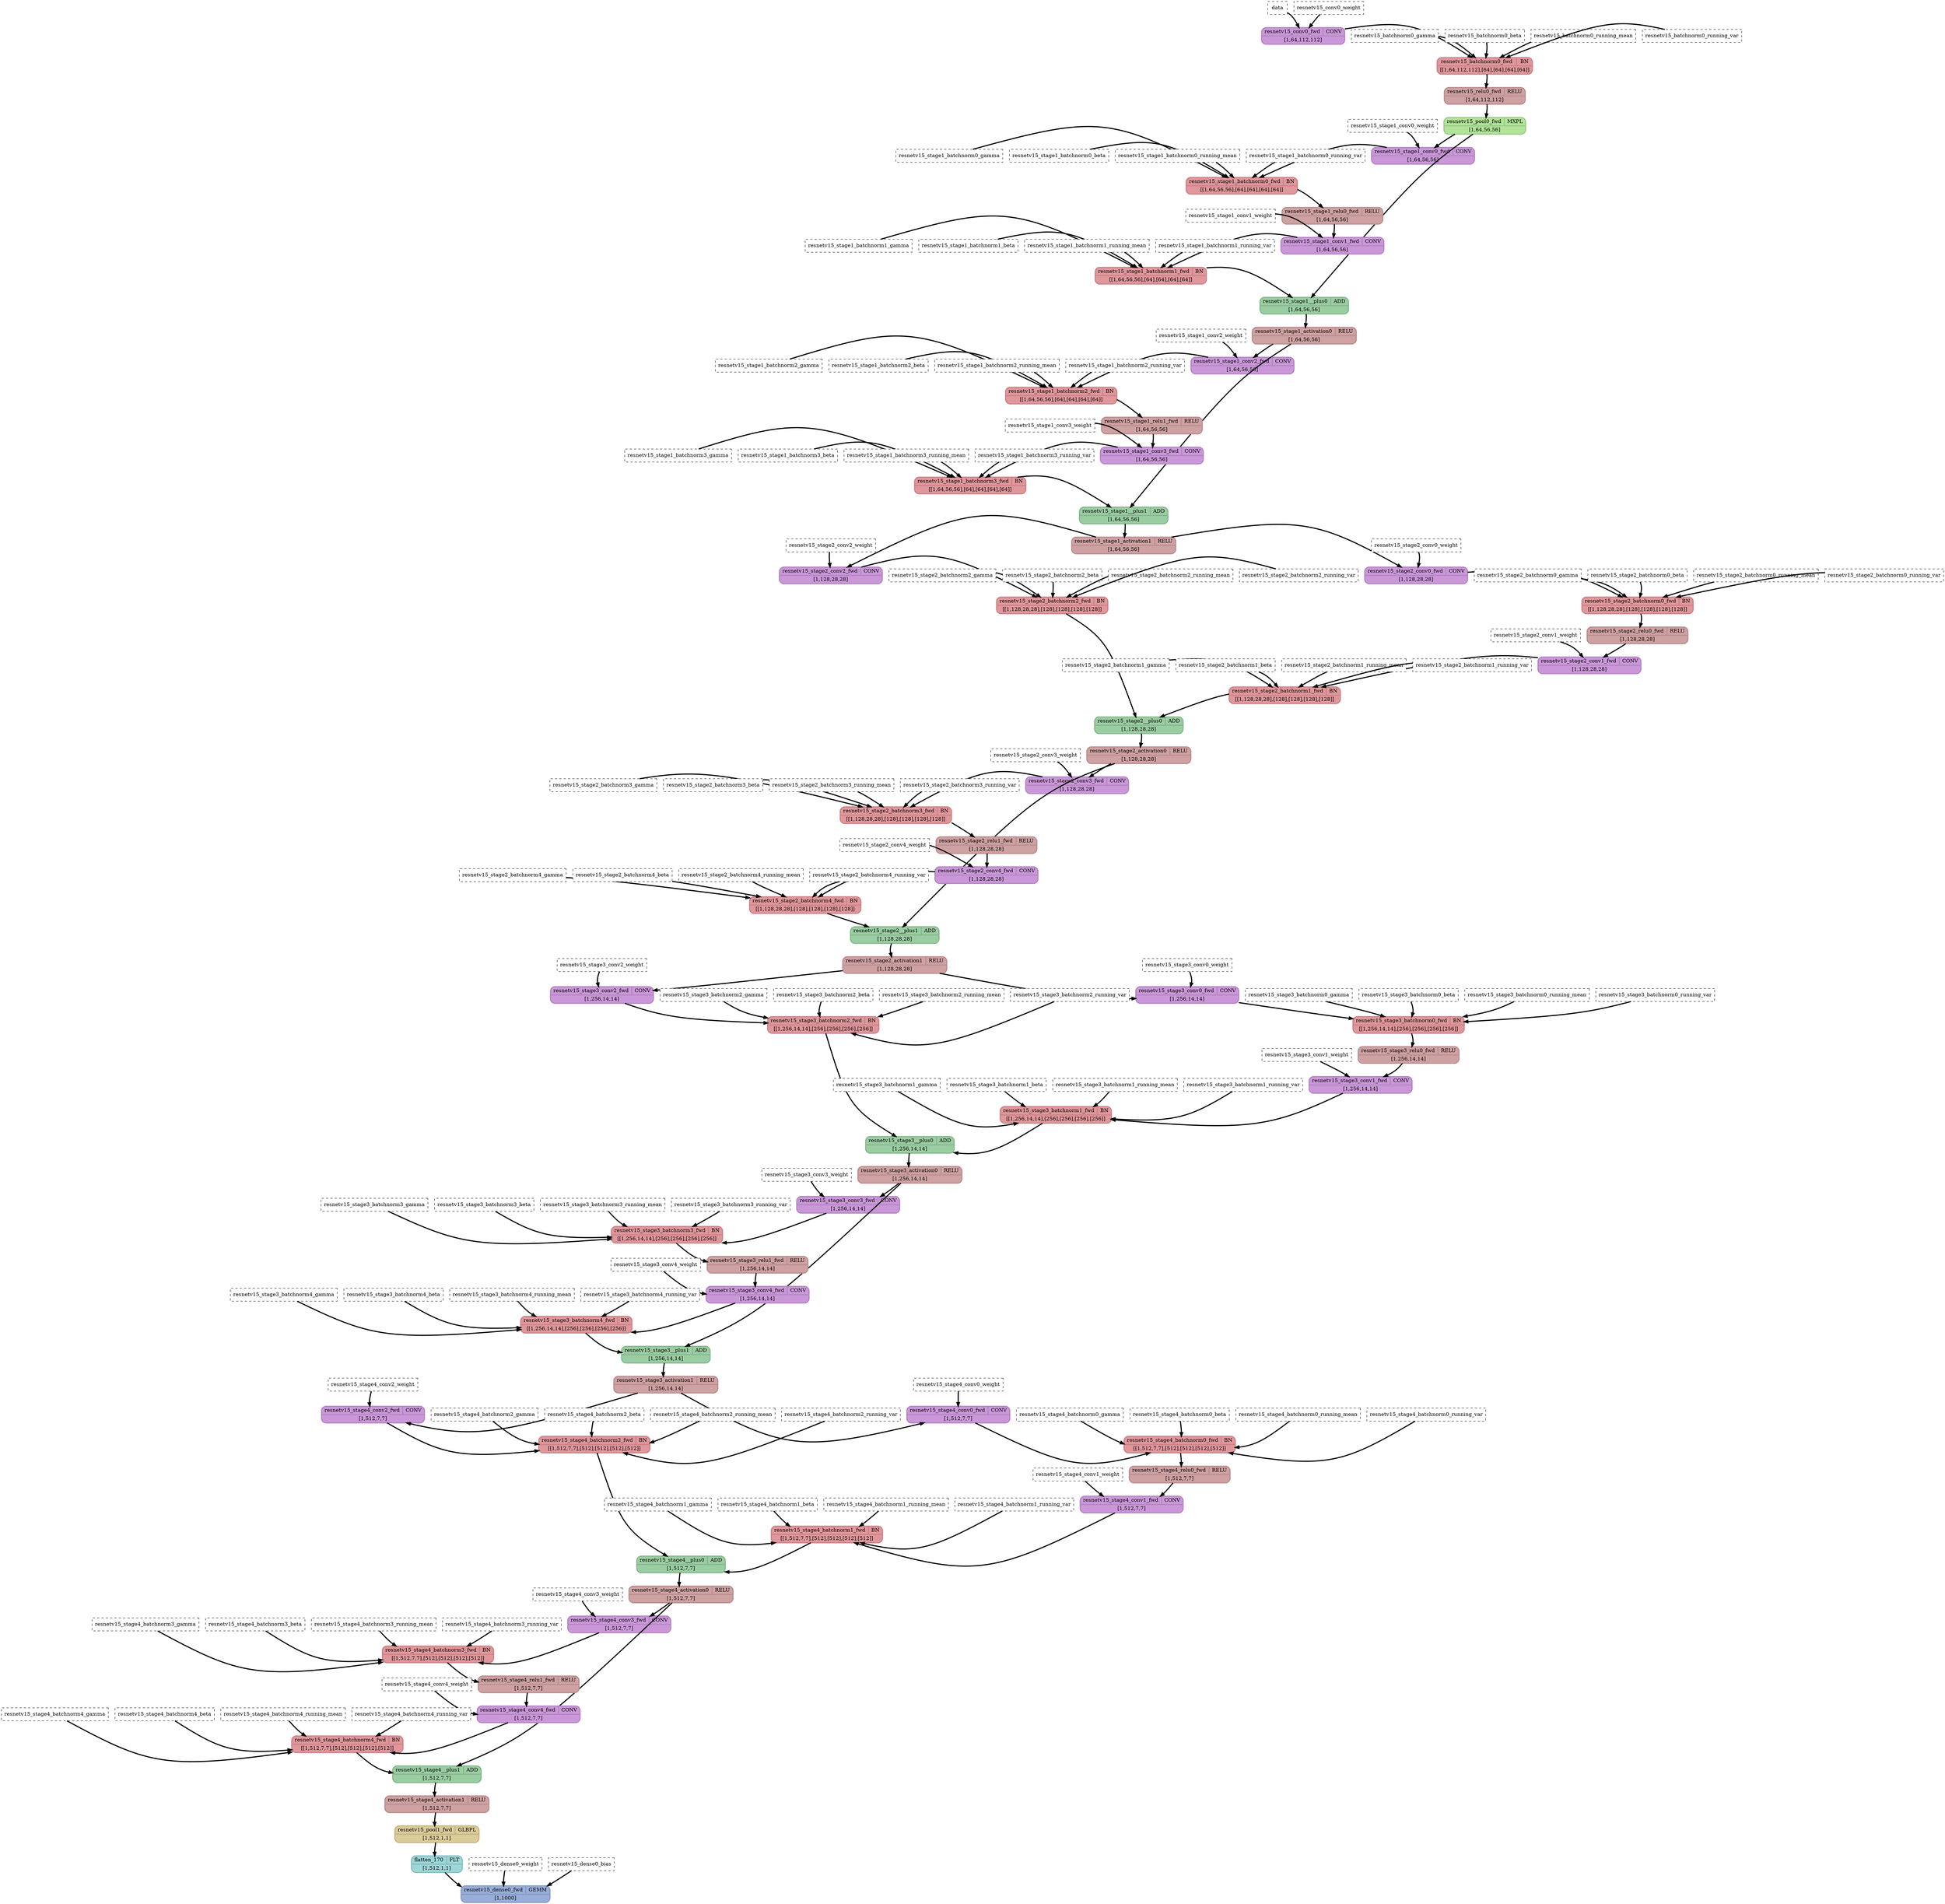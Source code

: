 strict digraph {
  graph [
    rankdir="TB"
    overlap=prism
    overlap_shrink=true
    splines=curved
  ];
  node [
    shape=Mrecord
  ];
  edge [
    penwidth=3
  ];

  // Node definitions.
  "data" [
    id=0
    name="data"
    type=constant_input
    label="data"
    inputs=""
    outputs=""
    shape=box
    style="filled,dashed"
    fillcolor="white"
  ];
  "resnetv15_conv0_weight" [
    id=1
    name="resnetv15_conv0_weight"
    type=constant_input
    label="resnetv15_conv0_weight"
    inputs=""
    outputs=""
    shape=box
    style="filled,dashed"
    fillcolor="white"
  ];
  "resnetv15_conv0_fwd" [
    id=2
    name="resnetv15_conv0_fwd"
    type=Conv
    label="{ {resnetv15_conv0_fwd  | CONV} | [1,64,112,112] }"
    inputs="data;resnetv15_conv0_weight"
    outputs="resnetv15_conv0_fwd"
    penwidth=3
    style=filled
    color="#b685c4"
    fontcolor="#000000"
    fillcolor="#ca98d8"
  ];
  "resnetv15_batchnorm0_gamma" [
    id=3
    name="resnetv15_batchnorm0_gamma"
    type=constant_input
    label="resnetv15_batchnorm0_gamma"
    inputs=""
    outputs=""
    shape=box
    style="filled,dashed"
    fillcolor="white"
  ];
  "resnetv15_batchnorm0_beta" [
    id=4
    name="resnetv15_batchnorm0_beta"
    type=constant_input
    label="resnetv15_batchnorm0_beta"
    inputs=""
    outputs=""
    shape=box
    style="filled,dashed"
    fillcolor="white"
  ];
  "resnetv15_batchnorm0_running_mean" [
    id=5
    name="resnetv15_batchnorm0_running_mean"
    type=constant_input
    label="resnetv15_batchnorm0_running_mean"
    inputs=""
    outputs=""
    shape=box
    style="filled,dashed"
    fillcolor="white"
  ];
  "resnetv15_batchnorm0_running_var" [
    id=6
    name="resnetv15_batchnorm0_running_var"
    type=constant_input
    label="resnetv15_batchnorm0_running_var"
    inputs=""
    outputs=""
    shape=box
    style="filled,dashed"
    fillcolor="white"
  ];
  "resnetv15_batchnorm0_fwd" [
    id=7
    name="resnetv15_batchnorm0_fwd"
    type=BatchNormalization
    label="{ {resnetv15_batchnorm0_fwd  | BN} | [[1,64,112,112],[64],[64],[64],[64]] }"
    inputs="resnetv15_conv0_fwd;resnetv15_batchnorm0_gamma;resnetv15_batchnorm0_beta;resnetv15_batchnorm0_running_mean;resnetv15_batchnorm0_running_var"
    outputs="resnetv15_batchnorm0_fwd"
    penwidth=3
    style=filled
    color="#cc8489"
    fontcolor="#000000"
    fillcolor="#e0979c"
  ];
  "resnetv15_relu0_fwd" [
    id=8
    name="resnetv15_relu0_fwd"
    type=Relu
    label="{ {resnetv15_relu0_fwd  | RELU} | [1,64,112,112] }"
    inputs="resnetv15_batchnorm0_fwd"
    outputs="resnetv15_relu0_fwd"
    penwidth=3
    style=filled
    color="#bb8e90"
    fontcolor="#000000"
    fillcolor="#cea1a2"
  ];
  "resnetv15_pool0_fwd" [
    id=9
    name="resnetv15_pool0_fwd"
    type=MaxPool
    label="{ {resnetv15_pool0_fwd  | MXPL} | [1,64,56,56] }"
    inputs="resnetv15_relu0_fwd"
    outputs="resnetv15_pool0_fwd"
    penwidth=3
    style=filled
    color="#9acb82"
    fontcolor="#000000"
    fillcolor="#b1e399"
  ];
  "resnetv15_stage1_conv0_weight" [
    id=10
    name="resnetv15_stage1_conv0_weight"
    type=constant_input
    label="resnetv15_stage1_conv0_weight"
    inputs=""
    outputs=""
    shape=box
    style="filled,dashed"
    fillcolor="white"
  ];
  "resnetv15_stage1_conv0_fwd" [
    id=11
    name="resnetv15_stage1_conv0_fwd"
    type=Conv
    label="{ {resnetv15_stage1_conv0_fwd  | CONV} | [1,64,56,56] }"
    inputs="resnetv15_pool0_fwd;resnetv15_stage1_conv0_weight"
    outputs="resnetv15_stage1_conv0_fwd"
    penwidth=3
    style=filled
    color="#b685c4"
    fontcolor="#000000"
    fillcolor="#ca98d8"
  ];
  "resnetv15_stage1_batchnorm0_gamma" [
    id=12
    name="resnetv15_stage1_batchnorm0_gamma"
    type=constant_input
    label="resnetv15_stage1_batchnorm0_gamma"
    inputs=""
    outputs=""
    shape=box
    style="filled,dashed"
    fillcolor="white"
  ];
  "resnetv15_stage1_batchnorm0_beta" [
    id=13
    name="resnetv15_stage1_batchnorm0_beta"
    type=constant_input
    label="resnetv15_stage1_batchnorm0_beta"
    inputs=""
    outputs=""
    shape=box
    style="filled,dashed"
    fillcolor="white"
  ];
  "resnetv15_stage1_batchnorm0_running_mean" [
    id=14
    name="resnetv15_stage1_batchnorm0_running_mean"
    type=constant_input
    label="resnetv15_stage1_batchnorm0_running_mean"
    inputs=""
    outputs=""
    shape=box
    style="filled,dashed"
    fillcolor="white"
  ];
  "resnetv15_stage1_batchnorm0_running_var" [
    id=15
    name="resnetv15_stage1_batchnorm0_running_var"
    type=constant_input
    label="resnetv15_stage1_batchnorm0_running_var"
    inputs=""
    outputs=""
    shape=box
    style="filled,dashed"
    fillcolor="white"
  ];
  "resnetv15_stage1_batchnorm0_fwd" [
    id=16
    name="resnetv15_stage1_batchnorm0_fwd"
    type=BatchNormalization
    label="{ {resnetv15_stage1_batchnorm0_fwd  | BN} | [[1,64,56,56],[64],[64],[64],[64]] }"
    inputs="resnetv15_stage1_conv0_fwd;resnetv15_stage1_batchnorm0_gamma;resnetv15_stage1_batchnorm0_beta;resnetv15_stage1_batchnorm0_running_mean;resnetv15_stage1_batchnorm0_running_var"
    outputs="resnetv15_stage1_batchnorm0_fwd"
    penwidth=3
    style=filled
    color="#cc8489"
    fontcolor="#000000"
    fillcolor="#e0979c"
  ];
  "resnetv15_stage1_relu0_fwd" [
    id=17
    name="resnetv15_stage1_relu0_fwd"
    type=Relu
    label="{ {resnetv15_stage1_relu0_fwd  | RELU} | [1,64,56,56] }"
    inputs="resnetv15_stage1_batchnorm0_fwd"
    outputs="resnetv15_stage1_relu0_fwd"
    penwidth=3
    style=filled
    color="#bb8e90"
    fontcolor="#000000"
    fillcolor="#cea1a2"
  ];
  "resnetv15_stage1_conv1_weight" [
    id=18
    name="resnetv15_stage1_conv1_weight"
    type=constant_input
    label="resnetv15_stage1_conv1_weight"
    inputs=""
    outputs=""
    shape=box
    style="filled,dashed"
    fillcolor="white"
  ];
  "resnetv15_stage1_conv1_fwd" [
    id=19
    name="resnetv15_stage1_conv1_fwd"
    type=Conv
    label="{ {resnetv15_stage1_conv1_fwd  | CONV} | [1,64,56,56] }"
    inputs="resnetv15_stage1_relu0_fwd;resnetv15_stage1_conv1_weight"
    outputs="resnetv15_stage1_conv1_fwd"
    penwidth=3
    style=filled
    color="#b685c4"
    fontcolor="#000000"
    fillcolor="#ca98d8"
  ];
  "resnetv15_stage1_batchnorm1_gamma" [
    id=20
    name="resnetv15_stage1_batchnorm1_gamma"
    type=constant_input
    label="resnetv15_stage1_batchnorm1_gamma"
    inputs=""
    outputs=""
    shape=box
    style="filled,dashed"
    fillcolor="white"
  ];
  "resnetv15_stage1_batchnorm1_beta" [
    id=21
    name="resnetv15_stage1_batchnorm1_beta"
    type=constant_input
    label="resnetv15_stage1_batchnorm1_beta"
    inputs=""
    outputs=""
    shape=box
    style="filled,dashed"
    fillcolor="white"
  ];
  "resnetv15_stage1_batchnorm1_running_mean" [
    id=22
    name="resnetv15_stage1_batchnorm1_running_mean"
    type=constant_input
    label="resnetv15_stage1_batchnorm1_running_mean"
    inputs=""
    outputs=""
    shape=box
    style="filled,dashed"
    fillcolor="white"
  ];
  "resnetv15_stage1_batchnorm1_running_var" [
    id=23
    name="resnetv15_stage1_batchnorm1_running_var"
    type=constant_input
    label="resnetv15_stage1_batchnorm1_running_var"
    inputs=""
    outputs=""
    shape=box
    style="filled,dashed"
    fillcolor="white"
  ];
  "resnetv15_stage1_batchnorm1_fwd" [
    id=24
    name="resnetv15_stage1_batchnorm1_fwd"
    type=BatchNormalization
    label="{ {resnetv15_stage1_batchnorm1_fwd  | BN} | [[1,64,56,56],[64],[64],[64],[64]] }"
    inputs="resnetv15_stage1_conv1_fwd;resnetv15_stage1_batchnorm1_gamma;resnetv15_stage1_batchnorm1_beta;resnetv15_stage1_batchnorm1_running_mean;resnetv15_stage1_batchnorm1_running_var"
    outputs="resnetv15_stage1_batchnorm1_fwd"
    penwidth=3
    style=filled
    color="#cc8489"
    fontcolor="#000000"
    fillcolor="#e0979c"
  ];
  "resnetv15_stage1__plus0" [
    id=25
    name="resnetv15_stage1__plus0"
    type=Add
    label="{ {resnetv15_stage1__plus0  | ADD} | [1,64,56,56] }"
    inputs="resnetv15_pool0_fwd;resnetv15_stage1_batchnorm1_fwd"
    outputs="resnetv15_stage1__plus0"
    penwidth=3
    style=filled
    color="#86b88e"
    fontcolor="#000000"
    fillcolor="#9bcda2"
  ];
  "resnetv15_stage1_activation0" [
    id=26
    name="resnetv15_stage1_activation0"
    type=Relu
    label="{ {resnetv15_stage1_activation0  | RELU} | [1,64,56,56] }"
    inputs="resnetv15_stage1__plus0"
    outputs="resnetv15_stage1_activation0"
    penwidth=3
    style=filled
    color="#bb8e90"
    fontcolor="#000000"
    fillcolor="#cea1a2"
  ];
  "resnetv15_stage1_conv2_weight" [
    id=27
    name="resnetv15_stage1_conv2_weight"
    type=constant_input
    label="resnetv15_stage1_conv2_weight"
    inputs=""
    outputs=""
    shape=box
    style="filled,dashed"
    fillcolor="white"
  ];
  "resnetv15_stage1_conv2_fwd" [
    id=28
    name="resnetv15_stage1_conv2_fwd"
    type=Conv
    label="{ {resnetv15_stage1_conv2_fwd  | CONV} | [1,64,56,56] }"
    inputs="resnetv15_stage1_activation0;resnetv15_stage1_conv2_weight"
    outputs="resnetv15_stage1_conv2_fwd"
    penwidth=3
    style=filled
    color="#b685c4"
    fontcolor="#000000"
    fillcolor="#ca98d8"
  ];
  "resnetv15_stage1_batchnorm2_gamma" [
    id=29
    name="resnetv15_stage1_batchnorm2_gamma"
    type=constant_input
    label="resnetv15_stage1_batchnorm2_gamma"
    inputs=""
    outputs=""
    shape=box
    style="filled,dashed"
    fillcolor="white"
  ];
  "resnetv15_stage1_batchnorm2_beta" [
    id=30
    name="resnetv15_stage1_batchnorm2_beta"
    type=constant_input
    label="resnetv15_stage1_batchnorm2_beta"
    inputs=""
    outputs=""
    shape=box
    style="filled,dashed"
    fillcolor="white"
  ];
  "resnetv15_stage1_batchnorm2_running_mean" [
    id=31
    name="resnetv15_stage1_batchnorm2_running_mean"
    type=constant_input
    label="resnetv15_stage1_batchnorm2_running_mean"
    inputs=""
    outputs=""
    shape=box
    style="filled,dashed"
    fillcolor="white"
  ];
  "resnetv15_stage1_batchnorm2_running_var" [
    id=32
    name="resnetv15_stage1_batchnorm2_running_var"
    type=constant_input
    label="resnetv15_stage1_batchnorm2_running_var"
    inputs=""
    outputs=""
    shape=box
    style="filled,dashed"
    fillcolor="white"
  ];
  "resnetv15_stage1_batchnorm2_fwd" [
    id=33
    name="resnetv15_stage1_batchnorm2_fwd"
    type=BatchNormalization
    label="{ {resnetv15_stage1_batchnorm2_fwd  | BN} | [[1,64,56,56],[64],[64],[64],[64]] }"
    inputs="resnetv15_stage1_conv2_fwd;resnetv15_stage1_batchnorm2_gamma;resnetv15_stage1_batchnorm2_beta;resnetv15_stage1_batchnorm2_running_mean;resnetv15_stage1_batchnorm2_running_var"
    outputs="resnetv15_stage1_batchnorm2_fwd"
    penwidth=3
    style=filled
    color="#cc8489"
    fontcolor="#000000"
    fillcolor="#e0979c"
  ];
  "resnetv15_stage1_relu1_fwd" [
    id=34
    name="resnetv15_stage1_relu1_fwd"
    type=Relu
    label="{ {resnetv15_stage1_relu1_fwd  | RELU} | [1,64,56,56] }"
    inputs="resnetv15_stage1_batchnorm2_fwd"
    outputs="resnetv15_stage1_relu1_fwd"
    penwidth=3
    style=filled
    color="#bb8e90"
    fontcolor="#000000"
    fillcolor="#cea1a2"
  ];
  "resnetv15_stage1_conv3_weight" [
    id=35
    name="resnetv15_stage1_conv3_weight"
    type=constant_input
    label="resnetv15_stage1_conv3_weight"
    inputs=""
    outputs=""
    shape=box
    style="filled,dashed"
    fillcolor="white"
  ];
  "resnetv15_stage1_conv3_fwd" [
    id=36
    name="resnetv15_stage1_conv3_fwd"
    type=Conv
    label="{ {resnetv15_stage1_conv3_fwd  | CONV} | [1,64,56,56] }"
    inputs="resnetv15_stage1_relu1_fwd;resnetv15_stage1_conv3_weight"
    outputs="resnetv15_stage1_conv3_fwd"
    penwidth=3
    style=filled
    color="#b685c4"
    fontcolor="#000000"
    fillcolor="#ca98d8"
  ];
  "resnetv15_stage1_batchnorm3_gamma" [
    id=37
    name="resnetv15_stage1_batchnorm3_gamma"
    type=constant_input
    label="resnetv15_stage1_batchnorm3_gamma"
    inputs=""
    outputs=""
    shape=box
    style="filled,dashed"
    fillcolor="white"
  ];
  "resnetv15_stage1_batchnorm3_beta" [
    id=38
    name="resnetv15_stage1_batchnorm3_beta"
    type=constant_input
    label="resnetv15_stage1_batchnorm3_beta"
    inputs=""
    outputs=""
    shape=box
    style="filled,dashed"
    fillcolor="white"
  ];
  "resnetv15_stage1_batchnorm3_running_mean" [
    id=39
    name="resnetv15_stage1_batchnorm3_running_mean"
    type=constant_input
    label="resnetv15_stage1_batchnorm3_running_mean"
    inputs=""
    outputs=""
    shape=box
    style="filled,dashed"
    fillcolor="white"
  ];
  "resnetv15_stage1_batchnorm3_running_var" [
    id=40
    name="resnetv15_stage1_batchnorm3_running_var"
    type=constant_input
    label="resnetv15_stage1_batchnorm3_running_var"
    inputs=""
    outputs=""
    shape=box
    style="filled,dashed"
    fillcolor="white"
  ];
  "resnetv15_stage1_batchnorm3_fwd" [
    id=41
    name="resnetv15_stage1_batchnorm3_fwd"
    type=BatchNormalization
    label="{ {resnetv15_stage1_batchnorm3_fwd  | BN} | [[1,64,56,56],[64],[64],[64],[64]] }"
    inputs="resnetv15_stage1_conv3_fwd;resnetv15_stage1_batchnorm3_gamma;resnetv15_stage1_batchnorm3_beta;resnetv15_stage1_batchnorm3_running_mean;resnetv15_stage1_batchnorm3_running_var"
    outputs="resnetv15_stage1_batchnorm3_fwd"
    penwidth=3
    style=filled
    color="#cc8489"
    fontcolor="#000000"
    fillcolor="#e0979c"
  ];
  "resnetv15_stage1__plus1" [
    id=42
    name="resnetv15_stage1__plus1"
    type=Add
    label="{ {resnetv15_stage1__plus1  | ADD} | [1,64,56,56] }"
    inputs="resnetv15_stage1_activation0;resnetv15_stage1_batchnorm3_fwd"
    outputs="resnetv15_stage1__plus1"
    penwidth=3
    style=filled
    color="#86b88e"
    fontcolor="#000000"
    fillcolor="#9bcda2"
  ];
  "resnetv15_stage1_activation1" [
    id=43
    name="resnetv15_stage1_activation1"
    type=Relu
    label="{ {resnetv15_stage1_activation1  | RELU} | [1,64,56,56] }"
    inputs="resnetv15_stage1__plus1"
    outputs="resnetv15_stage1_activation1"
    penwidth=3
    style=filled
    color="#bb8e90"
    fontcolor="#000000"
    fillcolor="#cea1a2"
  ];
  "resnetv15_stage2_conv2_weight" [
    id=44
    name="resnetv15_stage2_conv2_weight"
    type=constant_input
    label="resnetv15_stage2_conv2_weight"
    inputs=""
    outputs=""
    shape=box
    style="filled,dashed"
    fillcolor="white"
  ];
  "resnetv15_stage2_conv2_fwd" [
    id=45
    name="resnetv15_stage2_conv2_fwd"
    type=Conv
    label="{ {resnetv15_stage2_conv2_fwd  | CONV} | [1,128,28,28] }"
    inputs="resnetv15_stage1_activation1;resnetv15_stage2_conv2_weight"
    outputs="resnetv15_stage2_conv2_fwd"
    penwidth=3
    style=filled
    color="#b685c4"
    fontcolor="#000000"
    fillcolor="#ca98d8"
  ];
  "resnetv15_stage2_batchnorm2_gamma" [
    id=46
    name="resnetv15_stage2_batchnorm2_gamma"
    type=constant_input
    label="resnetv15_stage2_batchnorm2_gamma"
    inputs=""
    outputs=""
    shape=box
    style="filled,dashed"
    fillcolor="white"
  ];
  "resnetv15_stage2_batchnorm2_beta" [
    id=47
    name="resnetv15_stage2_batchnorm2_beta"
    type=constant_input
    label="resnetv15_stage2_batchnorm2_beta"
    inputs=""
    outputs=""
    shape=box
    style="filled,dashed"
    fillcolor="white"
  ];
  "resnetv15_stage2_batchnorm2_running_mean" [
    id=48
    name="resnetv15_stage2_batchnorm2_running_mean"
    type=constant_input
    label="resnetv15_stage2_batchnorm2_running_mean"
    inputs=""
    outputs=""
    shape=box
    style="filled,dashed"
    fillcolor="white"
  ];
  "resnetv15_stage2_batchnorm2_running_var" [
    id=49
    name="resnetv15_stage2_batchnorm2_running_var"
    type=constant_input
    label="resnetv15_stage2_batchnorm2_running_var"
    inputs=""
    outputs=""
    shape=box
    style="filled,dashed"
    fillcolor="white"
  ];
  "resnetv15_stage2_batchnorm2_fwd" [
    id=50
    name="resnetv15_stage2_batchnorm2_fwd"
    type=BatchNormalization
    label="{ {resnetv15_stage2_batchnorm2_fwd  | BN} | [[1,128,28,28],[128],[128],[128],[128]] }"
    inputs="resnetv15_stage2_conv2_fwd;resnetv15_stage2_batchnorm2_gamma;resnetv15_stage2_batchnorm2_beta;resnetv15_stage2_batchnorm2_running_mean;resnetv15_stage2_batchnorm2_running_var"
    outputs="resnetv15_stage2_batchnorm2_fwd"
    penwidth=3
    style=filled
    color="#cc8489"
    fontcolor="#000000"
    fillcolor="#e0979c"
  ];
  "resnetv15_stage2_conv0_weight" [
    id=51
    name="resnetv15_stage2_conv0_weight"
    type=constant_input
    label="resnetv15_stage2_conv0_weight"
    inputs=""
    outputs=""
    shape=box
    style="filled,dashed"
    fillcolor="white"
  ];
  "resnetv15_stage2_conv0_fwd" [
    id=52
    name="resnetv15_stage2_conv0_fwd"
    type=Conv
    label="{ {resnetv15_stage2_conv0_fwd  | CONV} | [1,128,28,28] }"
    inputs="resnetv15_stage1_activation1;resnetv15_stage2_conv0_weight"
    outputs="resnetv15_stage2_conv0_fwd"
    penwidth=3
    style=filled
    color="#b685c4"
    fontcolor="#000000"
    fillcolor="#ca98d8"
  ];
  "resnetv15_stage2_batchnorm0_gamma" [
    id=53
    name="resnetv15_stage2_batchnorm0_gamma"
    type=constant_input
    label="resnetv15_stage2_batchnorm0_gamma"
    inputs=""
    outputs=""
    shape=box
    style="filled,dashed"
    fillcolor="white"
  ];
  "resnetv15_stage2_batchnorm0_beta" [
    id=54
    name="resnetv15_stage2_batchnorm0_beta"
    type=constant_input
    label="resnetv15_stage2_batchnorm0_beta"
    inputs=""
    outputs=""
    shape=box
    style="filled,dashed"
    fillcolor="white"
  ];
  "resnetv15_stage2_batchnorm0_running_mean" [
    id=55
    name="resnetv15_stage2_batchnorm0_running_mean"
    type=constant_input
    label="resnetv15_stage2_batchnorm0_running_mean"
    inputs=""
    outputs=""
    shape=box
    style="filled,dashed"
    fillcolor="white"
  ];
  "resnetv15_stage2_batchnorm0_running_var" [
    id=56
    name="resnetv15_stage2_batchnorm0_running_var"
    type=constant_input
    label="resnetv15_stage2_batchnorm0_running_var"
    inputs=""
    outputs=""
    shape=box
    style="filled,dashed"
    fillcolor="white"
  ];
  "resnetv15_stage2_batchnorm0_fwd" [
    id=57
    name="resnetv15_stage2_batchnorm0_fwd"
    type=BatchNormalization
    label="{ {resnetv15_stage2_batchnorm0_fwd  | BN} | [[1,128,28,28],[128],[128],[128],[128]] }"
    inputs="resnetv15_stage2_conv0_fwd;resnetv15_stage2_batchnorm0_gamma;resnetv15_stage2_batchnorm0_beta;resnetv15_stage2_batchnorm0_running_mean;resnetv15_stage2_batchnorm0_running_var"
    outputs="resnetv15_stage2_batchnorm0_fwd"
    penwidth=3
    style=filled
    color="#cc8489"
    fontcolor="#000000"
    fillcolor="#e0979c"
  ];
  "resnetv15_stage2_relu0_fwd" [
    id=58
    name="resnetv15_stage2_relu0_fwd"
    type=Relu
    label="{ {resnetv15_stage2_relu0_fwd  | RELU} | [1,128,28,28] }"
    inputs="resnetv15_stage2_batchnorm0_fwd"
    outputs="resnetv15_stage2_relu0_fwd"
    penwidth=3
    style=filled
    color="#bb8e90"
    fontcolor="#000000"
    fillcolor="#cea1a2"
  ];
  "resnetv15_stage2_conv1_weight" [
    id=59
    name="resnetv15_stage2_conv1_weight"
    type=constant_input
    label="resnetv15_stage2_conv1_weight"
    inputs=""
    outputs=""
    shape=box
    style="filled,dashed"
    fillcolor="white"
  ];
  "resnetv15_stage2_conv1_fwd" [
    id=60
    name="resnetv15_stage2_conv1_fwd"
    type=Conv
    label="{ {resnetv15_stage2_conv1_fwd  | CONV} | [1,128,28,28] }"
    inputs="resnetv15_stage2_relu0_fwd;resnetv15_stage2_conv1_weight"
    outputs="resnetv15_stage2_conv1_fwd"
    penwidth=3
    style=filled
    color="#b685c4"
    fontcolor="#000000"
    fillcolor="#ca98d8"
  ];
  "resnetv15_stage2_batchnorm1_gamma" [
    id=61
    name="resnetv15_stage2_batchnorm1_gamma"
    type=constant_input
    label="resnetv15_stage2_batchnorm1_gamma"
    inputs=""
    outputs=""
    shape=box
    style="filled,dashed"
    fillcolor="white"
  ];
  "resnetv15_stage2_batchnorm1_beta" [
    id=62
    name="resnetv15_stage2_batchnorm1_beta"
    type=constant_input
    label="resnetv15_stage2_batchnorm1_beta"
    inputs=""
    outputs=""
    shape=box
    style="filled,dashed"
    fillcolor="white"
  ];
  "resnetv15_stage2_batchnorm1_running_mean" [
    id=63
    name="resnetv15_stage2_batchnorm1_running_mean"
    type=constant_input
    label="resnetv15_stage2_batchnorm1_running_mean"
    inputs=""
    outputs=""
    shape=box
    style="filled,dashed"
    fillcolor="white"
  ];
  "resnetv15_stage2_batchnorm1_running_var" [
    id=64
    name="resnetv15_stage2_batchnorm1_running_var"
    type=constant_input
    label="resnetv15_stage2_batchnorm1_running_var"
    inputs=""
    outputs=""
    shape=box
    style="filled,dashed"
    fillcolor="white"
  ];
  "resnetv15_stage2_batchnorm1_fwd" [
    id=65
    name="resnetv15_stage2_batchnorm1_fwd"
    type=BatchNormalization
    label="{ {resnetv15_stage2_batchnorm1_fwd  | BN} | [[1,128,28,28],[128],[128],[128],[128]] }"
    inputs="resnetv15_stage2_conv1_fwd;resnetv15_stage2_batchnorm1_gamma;resnetv15_stage2_batchnorm1_beta;resnetv15_stage2_batchnorm1_running_mean;resnetv15_stage2_batchnorm1_running_var"
    outputs="resnetv15_stage2_batchnorm1_fwd"
    penwidth=3
    style=filled
    color="#cc8489"
    fontcolor="#000000"
    fillcolor="#e0979c"
  ];
  "resnetv15_stage2__plus0" [
    id=66
    name="resnetv15_stage2__plus0"
    type=Add
    label="{ {resnetv15_stage2__plus0  | ADD} | [1,128,28,28] }"
    inputs="resnetv15_stage2_batchnorm2_fwd;resnetv15_stage2_batchnorm1_fwd"
    outputs="resnetv15_stage2__plus0"
    penwidth=3
    style=filled
    color="#86b88e"
    fontcolor="#000000"
    fillcolor="#9bcda2"
  ];
  "resnetv15_stage2_activation0" [
    id=67
    name="resnetv15_stage2_activation0"
    type=Relu
    label="{ {resnetv15_stage2_activation0  | RELU} | [1,128,28,28] }"
    inputs="resnetv15_stage2__plus0"
    outputs="resnetv15_stage2_activation0"
    penwidth=3
    style=filled
    color="#bb8e90"
    fontcolor="#000000"
    fillcolor="#cea1a2"
  ];
  "resnetv15_stage2_conv3_weight" [
    id=68
    name="resnetv15_stage2_conv3_weight"
    type=constant_input
    label="resnetv15_stage2_conv3_weight"
    inputs=""
    outputs=""
    shape=box
    style="filled,dashed"
    fillcolor="white"
  ];
  "resnetv15_stage2_conv3_fwd" [
    id=69
    name="resnetv15_stage2_conv3_fwd"
    type=Conv
    label="{ {resnetv15_stage2_conv3_fwd  | CONV} | [1,128,28,28] }"
    inputs="resnetv15_stage2_activation0;resnetv15_stage2_conv3_weight"
    outputs="resnetv15_stage2_conv3_fwd"
    penwidth=3
    style=filled
    color="#b685c4"
    fontcolor="#000000"
    fillcolor="#ca98d8"
  ];
  "resnetv15_stage2_batchnorm3_gamma" [
    id=70
    name="resnetv15_stage2_batchnorm3_gamma"
    type=constant_input
    label="resnetv15_stage2_batchnorm3_gamma"
    inputs=""
    outputs=""
    shape=box
    style="filled,dashed"
    fillcolor="white"
  ];
  "resnetv15_stage2_batchnorm3_beta" [
    id=71
    name="resnetv15_stage2_batchnorm3_beta"
    type=constant_input
    label="resnetv15_stage2_batchnorm3_beta"
    inputs=""
    outputs=""
    shape=box
    style="filled,dashed"
    fillcolor="white"
  ];
  "resnetv15_stage2_batchnorm3_running_mean" [
    id=72
    name="resnetv15_stage2_batchnorm3_running_mean"
    type=constant_input
    label="resnetv15_stage2_batchnorm3_running_mean"
    inputs=""
    outputs=""
    shape=box
    style="filled,dashed"
    fillcolor="white"
  ];
  "resnetv15_stage2_batchnorm3_running_var" [
    id=73
    name="resnetv15_stage2_batchnorm3_running_var"
    type=constant_input
    label="resnetv15_stage2_batchnorm3_running_var"
    inputs=""
    outputs=""
    shape=box
    style="filled,dashed"
    fillcolor="white"
  ];
  "resnetv15_stage2_batchnorm3_fwd" [
    id=74
    name="resnetv15_stage2_batchnorm3_fwd"
    type=BatchNormalization
    label="{ {resnetv15_stage2_batchnorm3_fwd  | BN} | [[1,128,28,28],[128],[128],[128],[128]] }"
    inputs="resnetv15_stage2_conv3_fwd;resnetv15_stage2_batchnorm3_gamma;resnetv15_stage2_batchnorm3_beta;resnetv15_stage2_batchnorm3_running_mean;resnetv15_stage2_batchnorm3_running_var"
    outputs="resnetv15_stage2_batchnorm3_fwd"
    penwidth=3
    style=filled
    color="#cc8489"
    fontcolor="#000000"
    fillcolor="#e0979c"
  ];
  "resnetv15_stage2_relu1_fwd" [
    id=75
    name="resnetv15_stage2_relu1_fwd"
    type=Relu
    label="{ {resnetv15_stage2_relu1_fwd  | RELU} | [1,128,28,28] }"
    inputs="resnetv15_stage2_batchnorm3_fwd"
    outputs="resnetv15_stage2_relu1_fwd"
    penwidth=3
    style=filled
    color="#bb8e90"
    fontcolor="#000000"
    fillcolor="#cea1a2"
  ];
  "resnetv15_stage2_conv4_weight" [
    id=76
    name="resnetv15_stage2_conv4_weight"
    type=constant_input
    label="resnetv15_stage2_conv4_weight"
    inputs=""
    outputs=""
    shape=box
    style="filled,dashed"
    fillcolor="white"
  ];
  "resnetv15_stage2_conv4_fwd" [
    id=77
    name="resnetv15_stage2_conv4_fwd"
    type=Conv
    label="{ {resnetv15_stage2_conv4_fwd  | CONV} | [1,128,28,28] }"
    inputs="resnetv15_stage2_relu1_fwd;resnetv15_stage2_conv4_weight"
    outputs="resnetv15_stage2_conv4_fwd"
    penwidth=3
    style=filled
    color="#b685c4"
    fontcolor="#000000"
    fillcolor="#ca98d8"
  ];
  "resnetv15_stage2_batchnorm4_gamma" [
    id=78
    name="resnetv15_stage2_batchnorm4_gamma"
    type=constant_input
    label="resnetv15_stage2_batchnorm4_gamma"
    inputs=""
    outputs=""
    shape=box
    style="filled,dashed"
    fillcolor="white"
  ];
  "resnetv15_stage2_batchnorm4_beta" [
    id=79
    name="resnetv15_stage2_batchnorm4_beta"
    type=constant_input
    label="resnetv15_stage2_batchnorm4_beta"
    inputs=""
    outputs=""
    shape=box
    style="filled,dashed"
    fillcolor="white"
  ];
  "resnetv15_stage2_batchnorm4_running_mean" [
    id=80
    name="resnetv15_stage2_batchnorm4_running_mean"
    type=constant_input
    label="resnetv15_stage2_batchnorm4_running_mean"
    inputs=""
    outputs=""
    shape=box
    style="filled,dashed"
    fillcolor="white"
  ];
  "resnetv15_stage2_batchnorm4_running_var" [
    id=81
    name="resnetv15_stage2_batchnorm4_running_var"
    type=constant_input
    label="resnetv15_stage2_batchnorm4_running_var"
    inputs=""
    outputs=""
    shape=box
    style="filled,dashed"
    fillcolor="white"
  ];
  "resnetv15_stage2_batchnorm4_fwd" [
    id=82
    name="resnetv15_stage2_batchnorm4_fwd"
    type=BatchNormalization
    label="{ {resnetv15_stage2_batchnorm4_fwd  | BN} | [[1,128,28,28],[128],[128],[128],[128]] }"
    inputs="resnetv15_stage2_conv4_fwd;resnetv15_stage2_batchnorm4_gamma;resnetv15_stage2_batchnorm4_beta;resnetv15_stage2_batchnorm4_running_mean;resnetv15_stage2_batchnorm4_running_var"
    outputs="resnetv15_stage2_batchnorm4_fwd"
    penwidth=3
    style=filled
    color="#cc8489"
    fontcolor="#000000"
    fillcolor="#e0979c"
  ];
  "resnetv15_stage2__plus1" [
    id=83
    name="resnetv15_stage2__plus1"
    type=Add
    label="{ {resnetv15_stage2__plus1  | ADD} | [1,128,28,28] }"
    inputs="resnetv15_stage2_activation0;resnetv15_stage2_batchnorm4_fwd"
    outputs="resnetv15_stage2__plus1"
    penwidth=3
    style=filled
    color="#86b88e"
    fontcolor="#000000"
    fillcolor="#9bcda2"
  ];
  "resnetv15_stage2_activation1" [
    id=84
    name="resnetv15_stage2_activation1"
    type=Relu
    label="{ {resnetv15_stage2_activation1  | RELU} | [1,128,28,28] }"
    inputs="resnetv15_stage2__plus1"
    outputs="resnetv15_stage2_activation1"
    penwidth=3
    style=filled
    color="#bb8e90"
    fontcolor="#000000"
    fillcolor="#cea1a2"
  ];
  "resnetv15_stage3_conv2_weight" [
    id=85
    name="resnetv15_stage3_conv2_weight"
    type=constant_input
    label="resnetv15_stage3_conv2_weight"
    inputs=""
    outputs=""
    shape=box
    style="filled,dashed"
    fillcolor="white"
  ];
  "resnetv15_stage3_conv2_fwd" [
    id=86
    name="resnetv15_stage3_conv2_fwd"
    type=Conv
    label="{ {resnetv15_stage3_conv2_fwd  | CONV} | [1,256,14,14] }"
    inputs="resnetv15_stage2_activation1;resnetv15_stage3_conv2_weight"
    outputs="resnetv15_stage3_conv2_fwd"
    penwidth=3
    style=filled
    color="#b685c4"
    fontcolor="#000000"
    fillcolor="#ca98d8"
  ];
  "resnetv15_stage3_batchnorm2_gamma" [
    id=87
    name="resnetv15_stage3_batchnorm2_gamma"
    type=constant_input
    label="resnetv15_stage3_batchnorm2_gamma"
    inputs=""
    outputs=""
    shape=box
    style="filled,dashed"
    fillcolor="white"
  ];
  "resnetv15_stage3_batchnorm2_beta" [
    id=88
    name="resnetv15_stage3_batchnorm2_beta"
    type=constant_input
    label="resnetv15_stage3_batchnorm2_beta"
    inputs=""
    outputs=""
    shape=box
    style="filled,dashed"
    fillcolor="white"
  ];
  "resnetv15_stage3_batchnorm2_running_mean" [
    id=89
    name="resnetv15_stage3_batchnorm2_running_mean"
    type=constant_input
    label="resnetv15_stage3_batchnorm2_running_mean"
    inputs=""
    outputs=""
    shape=box
    style="filled,dashed"
    fillcolor="white"
  ];
  "resnetv15_stage3_batchnorm2_running_var" [
    id=90
    name="resnetv15_stage3_batchnorm2_running_var"
    type=constant_input
    label="resnetv15_stage3_batchnorm2_running_var"
    inputs=""
    outputs=""
    shape=box
    style="filled,dashed"
    fillcolor="white"
  ];
  "resnetv15_stage3_batchnorm2_fwd" [
    id=91
    name="resnetv15_stage3_batchnorm2_fwd"
    type=BatchNormalization
    label="{ {resnetv15_stage3_batchnorm2_fwd  | BN} | [[1,256,14,14],[256],[256],[256],[256]] }"
    inputs="resnetv15_stage3_conv2_fwd;resnetv15_stage3_batchnorm2_gamma;resnetv15_stage3_batchnorm2_beta;resnetv15_stage3_batchnorm2_running_mean;resnetv15_stage3_batchnorm2_running_var"
    outputs="resnetv15_stage3_batchnorm2_fwd"
    penwidth=3
    style=filled
    color="#cc8489"
    fontcolor="#000000"
    fillcolor="#e0979c"
  ];
  "resnetv15_stage3_conv0_weight" [
    id=92
    name="resnetv15_stage3_conv0_weight"
    type=constant_input
    label="resnetv15_stage3_conv0_weight"
    inputs=""
    outputs=""
    shape=box
    style="filled,dashed"
    fillcolor="white"
  ];
  "resnetv15_stage3_conv0_fwd" [
    id=93
    name="resnetv15_stage3_conv0_fwd"
    type=Conv
    label="{ {resnetv15_stage3_conv0_fwd  | CONV} | [1,256,14,14] }"
    inputs="resnetv15_stage2_activation1;resnetv15_stage3_conv0_weight"
    outputs="resnetv15_stage3_conv0_fwd"
    penwidth=3
    style=filled
    color="#b685c4"
    fontcolor="#000000"
    fillcolor="#ca98d8"
  ];
  "resnetv15_stage3_batchnorm0_gamma" [
    id=94
    name="resnetv15_stage3_batchnorm0_gamma"
    type=constant_input
    label="resnetv15_stage3_batchnorm0_gamma"
    inputs=""
    outputs=""
    shape=box
    style="filled,dashed"
    fillcolor="white"
  ];
  "resnetv15_stage3_batchnorm0_beta" [
    id=95
    name="resnetv15_stage3_batchnorm0_beta"
    type=constant_input
    label="resnetv15_stage3_batchnorm0_beta"
    inputs=""
    outputs=""
    shape=box
    style="filled,dashed"
    fillcolor="white"
  ];
  "resnetv15_stage3_batchnorm0_running_mean" [
    id=96
    name="resnetv15_stage3_batchnorm0_running_mean"
    type=constant_input
    label="resnetv15_stage3_batchnorm0_running_mean"
    inputs=""
    outputs=""
    shape=box
    style="filled,dashed"
    fillcolor="white"
  ];
  "resnetv15_stage3_batchnorm0_running_var" [
    id=97
    name="resnetv15_stage3_batchnorm0_running_var"
    type=constant_input
    label="resnetv15_stage3_batchnorm0_running_var"
    inputs=""
    outputs=""
    shape=box
    style="filled,dashed"
    fillcolor="white"
  ];
  "resnetv15_stage3_batchnorm0_fwd" [
    id=98
    name="resnetv15_stage3_batchnorm0_fwd"
    type=BatchNormalization
    label="{ {resnetv15_stage3_batchnorm0_fwd  | BN} | [[1,256,14,14],[256],[256],[256],[256]] }"
    inputs="resnetv15_stage3_conv0_fwd;resnetv15_stage3_batchnorm0_gamma;resnetv15_stage3_batchnorm0_beta;resnetv15_stage3_batchnorm0_running_mean;resnetv15_stage3_batchnorm0_running_var"
    outputs="resnetv15_stage3_batchnorm0_fwd"
    penwidth=3
    style=filled
    color="#cc8489"
    fontcolor="#000000"
    fillcolor="#e0979c"
  ];
  "resnetv15_stage3_relu0_fwd" [
    id=99
    name="resnetv15_stage3_relu0_fwd"
    type=Relu
    label="{ {resnetv15_stage3_relu0_fwd  | RELU} | [1,256,14,14] }"
    inputs="resnetv15_stage3_batchnorm0_fwd"
    outputs="resnetv15_stage3_relu0_fwd"
    penwidth=3
    style=filled
    color="#bb8e90"
    fontcolor="#000000"
    fillcolor="#cea1a2"
  ];
  "resnetv15_stage3_conv1_weight" [
    id=100
    name="resnetv15_stage3_conv1_weight"
    type=constant_input
    label="resnetv15_stage3_conv1_weight"
    inputs=""
    outputs=""
    shape=box
    style="filled,dashed"
    fillcolor="white"
  ];
  "resnetv15_stage3_conv1_fwd" [
    id=101
    name="resnetv15_stage3_conv1_fwd"
    type=Conv
    label="{ {resnetv15_stage3_conv1_fwd  | CONV} | [1,256,14,14] }"
    inputs="resnetv15_stage3_relu0_fwd;resnetv15_stage3_conv1_weight"
    outputs="resnetv15_stage3_conv1_fwd"
    penwidth=3
    style=filled
    color="#b685c4"
    fontcolor="#000000"
    fillcolor="#ca98d8"
  ];
  "resnetv15_stage3_batchnorm1_gamma" [
    id=102
    name="resnetv15_stage3_batchnorm1_gamma"
    type=constant_input
    label="resnetv15_stage3_batchnorm1_gamma"
    inputs=""
    outputs=""
    shape=box
    style="filled,dashed"
    fillcolor="white"
  ];
  "resnetv15_stage3_batchnorm1_beta" [
    id=103
    name="resnetv15_stage3_batchnorm1_beta"
    type=constant_input
    label="resnetv15_stage3_batchnorm1_beta"
    inputs=""
    outputs=""
    shape=box
    style="filled,dashed"
    fillcolor="white"
  ];
  "resnetv15_stage3_batchnorm1_running_mean" [
    id=104
    name="resnetv15_stage3_batchnorm1_running_mean"
    type=constant_input
    label="resnetv15_stage3_batchnorm1_running_mean"
    inputs=""
    outputs=""
    shape=box
    style="filled,dashed"
    fillcolor="white"
  ];
  "resnetv15_stage3_batchnorm1_running_var" [
    id=105
    name="resnetv15_stage3_batchnorm1_running_var"
    type=constant_input
    label="resnetv15_stage3_batchnorm1_running_var"
    inputs=""
    outputs=""
    shape=box
    style="filled,dashed"
    fillcolor="white"
  ];
  "resnetv15_stage3_batchnorm1_fwd" [
    id=106
    name="resnetv15_stage3_batchnorm1_fwd"
    type=BatchNormalization
    label="{ {resnetv15_stage3_batchnorm1_fwd  | BN} | [[1,256,14,14],[256],[256],[256],[256]] }"
    inputs="resnetv15_stage3_conv1_fwd;resnetv15_stage3_batchnorm1_gamma;resnetv15_stage3_batchnorm1_beta;resnetv15_stage3_batchnorm1_running_mean;resnetv15_stage3_batchnorm1_running_var"
    outputs="resnetv15_stage3_batchnorm1_fwd"
    penwidth=3
    style=filled
    color="#cc8489"
    fontcolor="#000000"
    fillcolor="#e0979c"
  ];
  "resnetv15_stage3__plus0" [
    id=107
    name="resnetv15_stage3__plus0"
    type=Add
    label="{ {resnetv15_stage3__plus0  | ADD} | [1,256,14,14] }"
    inputs="resnetv15_stage3_batchnorm2_fwd;resnetv15_stage3_batchnorm1_fwd"
    outputs="resnetv15_stage3__plus0"
    penwidth=3
    style=filled
    color="#86b88e"
    fontcolor="#000000"
    fillcolor="#9bcda2"
  ];
  "resnetv15_stage3_activation0" [
    id=108
    name="resnetv15_stage3_activation0"
    type=Relu
    label="{ {resnetv15_stage3_activation0  | RELU} | [1,256,14,14] }"
    inputs="resnetv15_stage3__plus0"
    outputs="resnetv15_stage3_activation0"
    penwidth=3
    style=filled
    color="#bb8e90"
    fontcolor="#000000"
    fillcolor="#cea1a2"
  ];
  "resnetv15_stage3_conv3_weight" [
    id=109
    name="resnetv15_stage3_conv3_weight"
    type=constant_input
    label="resnetv15_stage3_conv3_weight"
    inputs=""
    outputs=""
    shape=box
    style="filled,dashed"
    fillcolor="white"
  ];
  "resnetv15_stage3_conv3_fwd" [
    id=110
    name="resnetv15_stage3_conv3_fwd"
    type=Conv
    label="{ {resnetv15_stage3_conv3_fwd  | CONV} | [1,256,14,14] }"
    inputs="resnetv15_stage3_activation0;resnetv15_stage3_conv3_weight"
    outputs="resnetv15_stage3_conv3_fwd"
    penwidth=3
    style=filled
    color="#b685c4"
    fontcolor="#000000"
    fillcolor="#ca98d8"
  ];
  "resnetv15_stage3_batchnorm3_gamma" [
    id=111
    name="resnetv15_stage3_batchnorm3_gamma"
    type=constant_input
    label="resnetv15_stage3_batchnorm3_gamma"
    inputs=""
    outputs=""
    shape=box
    style="filled,dashed"
    fillcolor="white"
  ];
  "resnetv15_stage3_batchnorm3_beta" [
    id=112
    name="resnetv15_stage3_batchnorm3_beta"
    type=constant_input
    label="resnetv15_stage3_batchnorm3_beta"
    inputs=""
    outputs=""
    shape=box
    style="filled,dashed"
    fillcolor="white"
  ];
  "resnetv15_stage3_batchnorm3_running_mean" [
    id=113
    name="resnetv15_stage3_batchnorm3_running_mean"
    type=constant_input
    label="resnetv15_stage3_batchnorm3_running_mean"
    inputs=""
    outputs=""
    shape=box
    style="filled,dashed"
    fillcolor="white"
  ];
  "resnetv15_stage3_batchnorm3_running_var" [
    id=114
    name="resnetv15_stage3_batchnorm3_running_var"
    type=constant_input
    label="resnetv15_stage3_batchnorm3_running_var"
    inputs=""
    outputs=""
    shape=box
    style="filled,dashed"
    fillcolor="white"
  ];
  "resnetv15_stage3_batchnorm3_fwd" [
    id=115
    name="resnetv15_stage3_batchnorm3_fwd"
    type=BatchNormalization
    label="{ {resnetv15_stage3_batchnorm3_fwd  | BN} | [[1,256,14,14],[256],[256],[256],[256]] }"
    inputs="resnetv15_stage3_conv3_fwd;resnetv15_stage3_batchnorm3_gamma;resnetv15_stage3_batchnorm3_beta;resnetv15_stage3_batchnorm3_running_mean;resnetv15_stage3_batchnorm3_running_var"
    outputs="resnetv15_stage3_batchnorm3_fwd"
    penwidth=3
    style=filled
    color="#cc8489"
    fontcolor="#000000"
    fillcolor="#e0979c"
  ];
  "resnetv15_stage3_relu1_fwd" [
    id=116
    name="resnetv15_stage3_relu1_fwd"
    type=Relu
    label="{ {resnetv15_stage3_relu1_fwd  | RELU} | [1,256,14,14] }"
    inputs="resnetv15_stage3_batchnorm3_fwd"
    outputs="resnetv15_stage3_relu1_fwd"
    penwidth=3
    style=filled
    color="#bb8e90"
    fontcolor="#000000"
    fillcolor="#cea1a2"
  ];
  "resnetv15_stage3_conv4_weight" [
    id=117
    name="resnetv15_stage3_conv4_weight"
    type=constant_input
    label="resnetv15_stage3_conv4_weight"
    inputs=""
    outputs=""
    shape=box
    style="filled,dashed"
    fillcolor="white"
  ];
  "resnetv15_stage3_conv4_fwd" [
    id=118
    name="resnetv15_stage3_conv4_fwd"
    type=Conv
    label="{ {resnetv15_stage3_conv4_fwd  | CONV} | [1,256,14,14] }"
    inputs="resnetv15_stage3_relu1_fwd;resnetv15_stage3_conv4_weight"
    outputs="resnetv15_stage3_conv4_fwd"
    penwidth=3
    style=filled
    color="#b685c4"
    fontcolor="#000000"
    fillcolor="#ca98d8"
  ];
  "resnetv15_stage3_batchnorm4_gamma" [
    id=119
    name="resnetv15_stage3_batchnorm4_gamma"
    type=constant_input
    label="resnetv15_stage3_batchnorm4_gamma"
    inputs=""
    outputs=""
    shape=box
    style="filled,dashed"
    fillcolor="white"
  ];
  "resnetv15_stage3_batchnorm4_beta" [
    id=120
    name="resnetv15_stage3_batchnorm4_beta"
    type=constant_input
    label="resnetv15_stage3_batchnorm4_beta"
    inputs=""
    outputs=""
    shape=box
    style="filled,dashed"
    fillcolor="white"
  ];
  "resnetv15_stage3_batchnorm4_running_mean" [
    id=121
    name="resnetv15_stage3_batchnorm4_running_mean"
    type=constant_input
    label="resnetv15_stage3_batchnorm4_running_mean"
    inputs=""
    outputs=""
    shape=box
    style="filled,dashed"
    fillcolor="white"
  ];
  "resnetv15_stage3_batchnorm4_running_var" [
    id=122
    name="resnetv15_stage3_batchnorm4_running_var"
    type=constant_input
    label="resnetv15_stage3_batchnorm4_running_var"
    inputs=""
    outputs=""
    shape=box
    style="filled,dashed"
    fillcolor="white"
  ];
  "resnetv15_stage3_batchnorm4_fwd" [
    id=123
    name="resnetv15_stage3_batchnorm4_fwd"
    type=BatchNormalization
    label="{ {resnetv15_stage3_batchnorm4_fwd  | BN} | [[1,256,14,14],[256],[256],[256],[256]] }"
    inputs="resnetv15_stage3_conv4_fwd;resnetv15_stage3_batchnorm4_gamma;resnetv15_stage3_batchnorm4_beta;resnetv15_stage3_batchnorm4_running_mean;resnetv15_stage3_batchnorm4_running_var"
    outputs="resnetv15_stage3_batchnorm4_fwd"
    penwidth=3
    style=filled
    color="#cc8489"
    fontcolor="#000000"
    fillcolor="#e0979c"
  ];
  "resnetv15_stage3__plus1" [
    id=124
    name="resnetv15_stage3__plus1"
    type=Add
    label="{ {resnetv15_stage3__plus1  | ADD} | [1,256,14,14] }"
    inputs="resnetv15_stage3_activation0;resnetv15_stage3_batchnorm4_fwd"
    outputs="resnetv15_stage3__plus1"
    penwidth=3
    style=filled
    color="#86b88e"
    fontcolor="#000000"
    fillcolor="#9bcda2"
  ];
  "resnetv15_stage3_activation1" [
    id=125
    name="resnetv15_stage3_activation1"
    type=Relu
    label="{ {resnetv15_stage3_activation1  | RELU} | [1,256,14,14] }"
    inputs="resnetv15_stage3__plus1"
    outputs="resnetv15_stage3_activation1"
    penwidth=3
    style=filled
    color="#bb8e90"
    fontcolor="#000000"
    fillcolor="#cea1a2"
  ];
  "resnetv15_stage4_conv2_weight" [
    id=126
    name="resnetv15_stage4_conv2_weight"
    type=constant_input
    label="resnetv15_stage4_conv2_weight"
    inputs=""
    outputs=""
    shape=box
    style="filled,dashed"
    fillcolor="white"
  ];
  "resnetv15_stage4_conv2_fwd" [
    id=127
    name="resnetv15_stage4_conv2_fwd"
    type=Conv
    label="{ {resnetv15_stage4_conv2_fwd  | CONV} | [1,512,7,7] }"
    inputs="resnetv15_stage3_activation1;resnetv15_stage4_conv2_weight"
    outputs="resnetv15_stage4_conv2_fwd"
    penwidth=3
    style=filled
    color="#b685c4"
    fontcolor="#000000"
    fillcolor="#ca98d8"
  ];
  "resnetv15_stage4_batchnorm2_gamma" [
    id=128
    name="resnetv15_stage4_batchnorm2_gamma"
    type=constant_input
    label="resnetv15_stage4_batchnorm2_gamma"
    inputs=""
    outputs=""
    shape=box
    style="filled,dashed"
    fillcolor="white"
  ];
  "resnetv15_stage4_batchnorm2_beta" [
    id=129
    name="resnetv15_stage4_batchnorm2_beta"
    type=constant_input
    label="resnetv15_stage4_batchnorm2_beta"
    inputs=""
    outputs=""
    shape=box
    style="filled,dashed"
    fillcolor="white"
  ];
  "resnetv15_stage4_batchnorm2_running_mean" [
    id=130
    name="resnetv15_stage4_batchnorm2_running_mean"
    type=constant_input
    label="resnetv15_stage4_batchnorm2_running_mean"
    inputs=""
    outputs=""
    shape=box
    style="filled,dashed"
    fillcolor="white"
  ];
  "resnetv15_stage4_batchnorm2_running_var" [
    id=131
    name="resnetv15_stage4_batchnorm2_running_var"
    type=constant_input
    label="resnetv15_stage4_batchnorm2_running_var"
    inputs=""
    outputs=""
    shape=box
    style="filled,dashed"
    fillcolor="white"
  ];
  "resnetv15_stage4_batchnorm2_fwd" [
    id=132
    name="resnetv15_stage4_batchnorm2_fwd"
    type=BatchNormalization
    label="{ {resnetv15_stage4_batchnorm2_fwd  | BN} | [[1,512,7,7],[512],[512],[512],[512]] }"
    inputs="resnetv15_stage4_conv2_fwd;resnetv15_stage4_batchnorm2_gamma;resnetv15_stage4_batchnorm2_beta;resnetv15_stage4_batchnorm2_running_mean;resnetv15_stage4_batchnorm2_running_var"
    outputs="resnetv15_stage4_batchnorm2_fwd"
    penwidth=3
    style=filled
    color="#cc8489"
    fontcolor="#000000"
    fillcolor="#e0979c"
  ];
  "resnetv15_stage4_conv0_weight" [
    id=133
    name="resnetv15_stage4_conv0_weight"
    type=constant_input
    label="resnetv15_stage4_conv0_weight"
    inputs=""
    outputs=""
    shape=box
    style="filled,dashed"
    fillcolor="white"
  ];
  "resnetv15_stage4_conv0_fwd" [
    id=134
    name="resnetv15_stage4_conv0_fwd"
    type=Conv
    label="{ {resnetv15_stage4_conv0_fwd  | CONV} | [1,512,7,7] }"
    inputs="resnetv15_stage3_activation1;resnetv15_stage4_conv0_weight"
    outputs="resnetv15_stage4_conv0_fwd"
    penwidth=3
    style=filled
    color="#b685c4"
    fontcolor="#000000"
    fillcolor="#ca98d8"
  ];
  "resnetv15_stage4_batchnorm0_gamma" [
    id=135
    name="resnetv15_stage4_batchnorm0_gamma"
    type=constant_input
    label="resnetv15_stage4_batchnorm0_gamma"
    inputs=""
    outputs=""
    shape=box
    style="filled,dashed"
    fillcolor="white"
  ];
  "resnetv15_stage4_batchnorm0_beta" [
    id=136
    name="resnetv15_stage4_batchnorm0_beta"
    type=constant_input
    label="resnetv15_stage4_batchnorm0_beta"
    inputs=""
    outputs=""
    shape=box
    style="filled,dashed"
    fillcolor="white"
  ];
  "resnetv15_stage4_batchnorm0_running_mean" [
    id=137
    name="resnetv15_stage4_batchnorm0_running_mean"
    type=constant_input
    label="resnetv15_stage4_batchnorm0_running_mean"
    inputs=""
    outputs=""
    shape=box
    style="filled,dashed"
    fillcolor="white"
  ];
  "resnetv15_stage4_batchnorm0_running_var" [
    id=138
    name="resnetv15_stage4_batchnorm0_running_var"
    type=constant_input
    label="resnetv15_stage4_batchnorm0_running_var"
    inputs=""
    outputs=""
    shape=box
    style="filled,dashed"
    fillcolor="white"
  ];
  "resnetv15_stage4_batchnorm0_fwd" [
    id=139
    name="resnetv15_stage4_batchnorm0_fwd"
    type=BatchNormalization
    label="{ {resnetv15_stage4_batchnorm0_fwd  | BN} | [[1,512,7,7],[512],[512],[512],[512]] }"
    inputs="resnetv15_stage4_conv0_fwd;resnetv15_stage4_batchnorm0_gamma;resnetv15_stage4_batchnorm0_beta;resnetv15_stage4_batchnorm0_running_mean;resnetv15_stage4_batchnorm0_running_var"
    outputs="resnetv15_stage4_batchnorm0_fwd"
    penwidth=3
    style=filled
    color="#cc8489"
    fontcolor="#000000"
    fillcolor="#e0979c"
  ];
  "resnetv15_stage4_relu0_fwd" [
    id=140
    name="resnetv15_stage4_relu0_fwd"
    type=Relu
    label="{ {resnetv15_stage4_relu0_fwd  | RELU} | [1,512,7,7] }"
    inputs="resnetv15_stage4_batchnorm0_fwd"
    outputs="resnetv15_stage4_relu0_fwd"
    penwidth=3
    style=filled
    color="#bb8e90"
    fontcolor="#000000"
    fillcolor="#cea1a2"
  ];
  "resnetv15_stage4_conv1_weight" [
    id=141
    name="resnetv15_stage4_conv1_weight"
    type=constant_input
    label="resnetv15_stage4_conv1_weight"
    inputs=""
    outputs=""
    shape=box
    style="filled,dashed"
    fillcolor="white"
  ];
  "resnetv15_stage4_conv1_fwd" [
    id=142
    name="resnetv15_stage4_conv1_fwd"
    type=Conv
    label="{ {resnetv15_stage4_conv1_fwd  | CONV} | [1,512,7,7] }"
    inputs="resnetv15_stage4_relu0_fwd;resnetv15_stage4_conv1_weight"
    outputs="resnetv15_stage4_conv1_fwd"
    penwidth=3
    style=filled
    color="#b685c4"
    fontcolor="#000000"
    fillcolor="#ca98d8"
  ];
  "resnetv15_stage4_batchnorm1_gamma" [
    id=143
    name="resnetv15_stage4_batchnorm1_gamma"
    type=constant_input
    label="resnetv15_stage4_batchnorm1_gamma"
    inputs=""
    outputs=""
    shape=box
    style="filled,dashed"
    fillcolor="white"
  ];
  "resnetv15_stage4_batchnorm1_beta" [
    id=144
    name="resnetv15_stage4_batchnorm1_beta"
    type=constant_input
    label="resnetv15_stage4_batchnorm1_beta"
    inputs=""
    outputs=""
    shape=box
    style="filled,dashed"
    fillcolor="white"
  ];
  "resnetv15_stage4_batchnorm1_running_mean" [
    id=145
    name="resnetv15_stage4_batchnorm1_running_mean"
    type=constant_input
    label="resnetv15_stage4_batchnorm1_running_mean"
    inputs=""
    outputs=""
    shape=box
    style="filled,dashed"
    fillcolor="white"
  ];
  "resnetv15_stage4_batchnorm1_running_var" [
    id=146
    name="resnetv15_stage4_batchnorm1_running_var"
    type=constant_input
    label="resnetv15_stage4_batchnorm1_running_var"
    inputs=""
    outputs=""
    shape=box
    style="filled,dashed"
    fillcolor="white"
  ];
  "resnetv15_stage4_batchnorm1_fwd" [
    id=147
    name="resnetv15_stage4_batchnorm1_fwd"
    type=BatchNormalization
    label="{ {resnetv15_stage4_batchnorm1_fwd  | BN} | [[1,512,7,7],[512],[512],[512],[512]] }"
    inputs="resnetv15_stage4_conv1_fwd;resnetv15_stage4_batchnorm1_gamma;resnetv15_stage4_batchnorm1_beta;resnetv15_stage4_batchnorm1_running_mean;resnetv15_stage4_batchnorm1_running_var"
    outputs="resnetv15_stage4_batchnorm1_fwd"
    penwidth=3
    style=filled
    color="#cc8489"
    fontcolor="#000000"
    fillcolor="#e0979c"
  ];
  "resnetv15_stage4__plus0" [
    id=148
    name="resnetv15_stage4__plus0"
    type=Add
    label="{ {resnetv15_stage4__plus0  | ADD} | [1,512,7,7] }"
    inputs="resnetv15_stage4_batchnorm2_fwd;resnetv15_stage4_batchnorm1_fwd"
    outputs="resnetv15_stage4__plus0"
    penwidth=3
    style=filled
    color="#86b88e"
    fontcolor="#000000"
    fillcolor="#9bcda2"
  ];
  "resnetv15_stage4_activation0" [
    id=149
    name="resnetv15_stage4_activation0"
    type=Relu
    label="{ {resnetv15_stage4_activation0  | RELU} | [1,512,7,7] }"
    inputs="resnetv15_stage4__plus0"
    outputs="resnetv15_stage4_activation0"
    penwidth=3
    style=filled
    color="#bb8e90"
    fontcolor="#000000"
    fillcolor="#cea1a2"
  ];
  "resnetv15_stage4_conv3_weight" [
    id=150
    name="resnetv15_stage4_conv3_weight"
    type=constant_input
    label="resnetv15_stage4_conv3_weight"
    inputs=""
    outputs=""
    shape=box
    style="filled,dashed"
    fillcolor="white"
  ];
  "resnetv15_stage4_conv3_fwd" [
    id=151
    name="resnetv15_stage4_conv3_fwd"
    type=Conv
    label="{ {resnetv15_stage4_conv3_fwd  | CONV} | [1,512,7,7] }"
    inputs="resnetv15_stage4_activation0;resnetv15_stage4_conv3_weight"
    outputs="resnetv15_stage4_conv3_fwd"
    penwidth=3
    style=filled
    color="#b685c4"
    fontcolor="#000000"
    fillcolor="#ca98d8"
  ];
  "resnetv15_stage4_batchnorm3_gamma" [
    id=152
    name="resnetv15_stage4_batchnorm3_gamma"
    type=constant_input
    label="resnetv15_stage4_batchnorm3_gamma"
    inputs=""
    outputs=""
    shape=box
    style="filled,dashed"
    fillcolor="white"
  ];
  "resnetv15_stage4_batchnorm3_beta" [
    id=153
    name="resnetv15_stage4_batchnorm3_beta"
    type=constant_input
    label="resnetv15_stage4_batchnorm3_beta"
    inputs=""
    outputs=""
    shape=box
    style="filled,dashed"
    fillcolor="white"
  ];
  "resnetv15_stage4_batchnorm3_running_mean" [
    id=154
    name="resnetv15_stage4_batchnorm3_running_mean"
    type=constant_input
    label="resnetv15_stage4_batchnorm3_running_mean"
    inputs=""
    outputs=""
    shape=box
    style="filled,dashed"
    fillcolor="white"
  ];
  "resnetv15_stage4_batchnorm3_running_var" [
    id=155
    name="resnetv15_stage4_batchnorm3_running_var"
    type=constant_input
    label="resnetv15_stage4_batchnorm3_running_var"
    inputs=""
    outputs=""
    shape=box
    style="filled,dashed"
    fillcolor="white"
  ];
  "resnetv15_stage4_batchnorm3_fwd" [
    id=156
    name="resnetv15_stage4_batchnorm3_fwd"
    type=BatchNormalization
    label="{ {resnetv15_stage4_batchnorm3_fwd  | BN} | [[1,512,7,7],[512],[512],[512],[512]] }"
    inputs="resnetv15_stage4_conv3_fwd;resnetv15_stage4_batchnorm3_gamma;resnetv15_stage4_batchnorm3_beta;resnetv15_stage4_batchnorm3_running_mean;resnetv15_stage4_batchnorm3_running_var"
    outputs="resnetv15_stage4_batchnorm3_fwd"
    penwidth=3
    style=filled
    color="#cc8489"
    fontcolor="#000000"
    fillcolor="#e0979c"
  ];
  "resnetv15_stage4_relu1_fwd" [
    id=157
    name="resnetv15_stage4_relu1_fwd"
    type=Relu
    label="{ {resnetv15_stage4_relu1_fwd  | RELU} | [1,512,7,7] }"
    inputs="resnetv15_stage4_batchnorm3_fwd"
    outputs="resnetv15_stage4_relu1_fwd"
    penwidth=3
    style=filled
    color="#bb8e90"
    fontcolor="#000000"
    fillcolor="#cea1a2"
  ];
  "resnetv15_stage4_conv4_weight" [
    id=158
    name="resnetv15_stage4_conv4_weight"
    type=constant_input
    label="resnetv15_stage4_conv4_weight"
    inputs=""
    outputs=""
    shape=box
    style="filled,dashed"
    fillcolor="white"
  ];
  "resnetv15_stage4_conv4_fwd" [
    id=159
    name="resnetv15_stage4_conv4_fwd"
    type=Conv
    label="{ {resnetv15_stage4_conv4_fwd  | CONV} | [1,512,7,7] }"
    inputs="resnetv15_stage4_relu1_fwd;resnetv15_stage4_conv4_weight"
    outputs="resnetv15_stage4_conv4_fwd"
    penwidth=3
    style=filled
    color="#b685c4"
    fontcolor="#000000"
    fillcolor="#ca98d8"
  ];
  "resnetv15_stage4_batchnorm4_gamma" [
    id=160
    name="resnetv15_stage4_batchnorm4_gamma"
    type=constant_input
    label="resnetv15_stage4_batchnorm4_gamma"
    inputs=""
    outputs=""
    shape=box
    style="filled,dashed"
    fillcolor="white"
  ];
  "resnetv15_stage4_batchnorm4_beta" [
    id=161
    name="resnetv15_stage4_batchnorm4_beta"
    type=constant_input
    label="resnetv15_stage4_batchnorm4_beta"
    inputs=""
    outputs=""
    shape=box
    style="filled,dashed"
    fillcolor="white"
  ];
  "resnetv15_stage4_batchnorm4_running_mean" [
    id=162
    name="resnetv15_stage4_batchnorm4_running_mean"
    type=constant_input
    label="resnetv15_stage4_batchnorm4_running_mean"
    inputs=""
    outputs=""
    shape=box
    style="filled,dashed"
    fillcolor="white"
  ];
  "resnetv15_stage4_batchnorm4_running_var" [
    id=163
    name="resnetv15_stage4_batchnorm4_running_var"
    type=constant_input
    label="resnetv15_stage4_batchnorm4_running_var"
    inputs=""
    outputs=""
    shape=box
    style="filled,dashed"
    fillcolor="white"
  ];
  "resnetv15_stage4_batchnorm4_fwd" [
    id=164
    name="resnetv15_stage4_batchnorm4_fwd"
    type=BatchNormalization
    label="{ {resnetv15_stage4_batchnorm4_fwd  | BN} | [[1,512,7,7],[512],[512],[512],[512]] }"
    inputs="resnetv15_stage4_conv4_fwd;resnetv15_stage4_batchnorm4_gamma;resnetv15_stage4_batchnorm4_beta;resnetv15_stage4_batchnorm4_running_mean;resnetv15_stage4_batchnorm4_running_var"
    outputs="resnetv15_stage4_batchnorm4_fwd"
    penwidth=3
    style=filled
    color="#cc8489"
    fontcolor="#000000"
    fillcolor="#e0979c"
  ];
  "resnetv15_stage4__plus1" [
    id=165
    name="resnetv15_stage4__plus1"
    type=Add
    label="{ {resnetv15_stage4__plus1  | ADD} | [1,512,7,7] }"
    inputs="resnetv15_stage4_activation0;resnetv15_stage4_batchnorm4_fwd"
    outputs="resnetv15_stage4__plus1"
    penwidth=3
    style=filled
    color="#86b88e"
    fontcolor="#000000"
    fillcolor="#9bcda2"
  ];
  "resnetv15_stage4_activation1" [
    id=166
    name="resnetv15_stage4_activation1"
    type=Relu
    label="{ {resnetv15_stage4_activation1  | RELU} | [1,512,7,7] }"
    inputs="resnetv15_stage4__plus1"
    outputs="resnetv15_stage4_activation1"
    penwidth=3
    style=filled
    color="#bb8e90"
    fontcolor="#000000"
    fillcolor="#cea1a2"
  ];
  "resnetv15_pool1_fwd" [
    id=167
    name="resnetv15_pool1_fwd"
    type=GlobalAveragePool
    label="{ {resnetv15_pool1_fwd  | GLBPL} | [1,512,1,1] }"
    inputs="resnetv15_stage4_activation1"
    outputs="resnetv15_pool1_fwd"
    penwidth=3
    style=filled
    color="#c5b584"
    fontcolor="#000000"
    fillcolor="#dccc99"
  ];
  "flatten_170" [
    id=168
    name="flatten_170"
    type=Flatten
    label="{ {flatten_170  | FLT} | [1,512,1,1] }"
    inputs="resnetv15_pool1_fwd"
    outputs="flatten_170"
    penwidth=3
    style=filled
    color="#87bfc0"
    fontcolor="#000000"
    fillcolor="#9dd6d7"
  ];
  "resnetv15_dense0_weight" [
    id=169
    name="resnetv15_dense0_weight"
    type=constant_input
    label="resnetv15_dense0_weight"
    inputs=""
    outputs=""
    shape=box
    style="filled,dashed"
    fillcolor="white"
  ];
  "resnetv15_dense0_bias" [
    id=170
    name="resnetv15_dense0_bias"
    type=constant_input
    label="resnetv15_dense0_bias"
    inputs=""
    outputs=""
    shape=box
    style="filled,dashed"
    fillcolor="white"
  ];
  "resnetv15_dense0_fwd" [
    id=171
    name="resnetv15_dense0_fwd"
    type=Gemm
    label="{ {resnetv15_dense0_fwd  | GEMM} | [1,1000] }"
    inputs="flatten_170;resnetv15_dense0_weight;resnetv15_dense0_bias"
    outputs="resnetv15_dense0_fwd"
    penwidth=3
    style=filled
    color="#859bc6"
    fontcolor="#000000"
    fillcolor="#98aed9"
  ];

  // Edge definitions.
  "data" -> "resnetv15_conv0_fwd";
  "resnetv15_conv0_weight" -> "resnetv15_conv0_fwd";
  "resnetv15_conv0_fwd" -> "resnetv15_batchnorm0_fwd";
  "resnetv15_batchnorm0_gamma" -> "resnetv15_batchnorm0_fwd";
  "resnetv15_batchnorm0_beta" -> "resnetv15_batchnorm0_fwd";
  "resnetv15_batchnorm0_running_mean" -> "resnetv15_batchnorm0_fwd";
  "resnetv15_batchnorm0_running_var" -> "resnetv15_batchnorm0_fwd";
  "resnetv15_batchnorm0_fwd" -> "resnetv15_relu0_fwd";
  "resnetv15_relu0_fwd" -> "resnetv15_pool0_fwd";
  "resnetv15_pool0_fwd" -> "resnetv15_stage1_conv0_fwd";
  "resnetv15_pool0_fwd" -> "resnetv15_stage1__plus0";
  "resnetv15_stage1_conv0_weight" -> "resnetv15_stage1_conv0_fwd";
  "resnetv15_stage1_conv0_fwd" -> "resnetv15_stage1_batchnorm0_fwd";
  "resnetv15_stage1_batchnorm0_gamma" -> "resnetv15_stage1_batchnorm0_fwd";
  "resnetv15_stage1_batchnorm0_beta" -> "resnetv15_stage1_batchnorm0_fwd";
  "resnetv15_stage1_batchnorm0_running_mean" -> "resnetv15_stage1_batchnorm0_fwd";
  "resnetv15_stage1_batchnorm0_running_var" -> "resnetv15_stage1_batchnorm0_fwd";
  "resnetv15_stage1_batchnorm0_fwd" -> "resnetv15_stage1_relu0_fwd";
  "resnetv15_stage1_relu0_fwd" -> "resnetv15_stage1_conv1_fwd";
  "resnetv15_stage1_conv1_weight" -> "resnetv15_stage1_conv1_fwd";
  "resnetv15_stage1_conv1_fwd" -> "resnetv15_stage1_batchnorm1_fwd";
  "resnetv15_stage1_batchnorm1_gamma" -> "resnetv15_stage1_batchnorm1_fwd";
  "resnetv15_stage1_batchnorm1_beta" -> "resnetv15_stage1_batchnorm1_fwd";
  "resnetv15_stage1_batchnorm1_running_mean" -> "resnetv15_stage1_batchnorm1_fwd";
  "resnetv15_stage1_batchnorm1_running_var" -> "resnetv15_stage1_batchnorm1_fwd";
  "resnetv15_stage1_batchnorm1_fwd" -> "resnetv15_stage1__plus0";
  "resnetv15_stage1__plus0" -> "resnetv15_stage1_activation0";
  "resnetv15_stage1_activation0" -> "resnetv15_stage1_conv2_fwd";
  "resnetv15_stage1_activation0" -> "resnetv15_stage1__plus1";
  "resnetv15_stage1_conv2_weight" -> "resnetv15_stage1_conv2_fwd";
  "resnetv15_stage1_conv2_fwd" -> "resnetv15_stage1_batchnorm2_fwd";
  "resnetv15_stage1_batchnorm2_gamma" -> "resnetv15_stage1_batchnorm2_fwd";
  "resnetv15_stage1_batchnorm2_beta" -> "resnetv15_stage1_batchnorm2_fwd";
  "resnetv15_stage1_batchnorm2_running_mean" -> "resnetv15_stage1_batchnorm2_fwd";
  "resnetv15_stage1_batchnorm2_running_var" -> "resnetv15_stage1_batchnorm2_fwd";
  "resnetv15_stage1_batchnorm2_fwd" -> "resnetv15_stage1_relu1_fwd";
  "resnetv15_stage1_relu1_fwd" -> "resnetv15_stage1_conv3_fwd";
  "resnetv15_stage1_conv3_weight" -> "resnetv15_stage1_conv3_fwd";
  "resnetv15_stage1_conv3_fwd" -> "resnetv15_stage1_batchnorm3_fwd";
  "resnetv15_stage1_batchnorm3_gamma" -> "resnetv15_stage1_batchnorm3_fwd";
  "resnetv15_stage1_batchnorm3_beta" -> "resnetv15_stage1_batchnorm3_fwd";
  "resnetv15_stage1_batchnorm3_running_mean" -> "resnetv15_stage1_batchnorm3_fwd";
  "resnetv15_stage1_batchnorm3_running_var" -> "resnetv15_stage1_batchnorm3_fwd";
  "resnetv15_stage1_batchnorm3_fwd" -> "resnetv15_stage1__plus1";
  "resnetv15_stage1__plus1" -> "resnetv15_stage1_activation1";
  "resnetv15_stage1_activation1" -> "resnetv15_stage2_conv2_fwd";
  "resnetv15_stage1_activation1" -> "resnetv15_stage2_conv0_fwd";
  "resnetv15_stage2_conv2_weight" -> "resnetv15_stage2_conv2_fwd";
  "resnetv15_stage2_conv2_fwd" -> "resnetv15_stage2_batchnorm2_fwd";
  "resnetv15_stage2_batchnorm2_gamma" -> "resnetv15_stage2_batchnorm2_fwd";
  "resnetv15_stage2_batchnorm2_beta" -> "resnetv15_stage2_batchnorm2_fwd";
  "resnetv15_stage2_batchnorm2_running_mean" -> "resnetv15_stage2_batchnorm2_fwd";
  "resnetv15_stage2_batchnorm2_running_var" -> "resnetv15_stage2_batchnorm2_fwd";
  "resnetv15_stage2_batchnorm2_fwd" -> "resnetv15_stage2__plus0";
  "resnetv15_stage2_conv0_weight" -> "resnetv15_stage2_conv0_fwd";
  "resnetv15_stage2_conv0_fwd" -> "resnetv15_stage2_batchnorm0_fwd";
  "resnetv15_stage2_batchnorm0_gamma" -> "resnetv15_stage2_batchnorm0_fwd";
  "resnetv15_stage2_batchnorm0_beta" -> "resnetv15_stage2_batchnorm0_fwd";
  "resnetv15_stage2_batchnorm0_running_mean" -> "resnetv15_stage2_batchnorm0_fwd";
  "resnetv15_stage2_batchnorm0_running_var" -> "resnetv15_stage2_batchnorm0_fwd";
  "resnetv15_stage2_batchnorm0_fwd" -> "resnetv15_stage2_relu0_fwd";
  "resnetv15_stage2_relu0_fwd" -> "resnetv15_stage2_conv1_fwd";
  "resnetv15_stage2_conv1_weight" -> "resnetv15_stage2_conv1_fwd";
  "resnetv15_stage2_conv1_fwd" -> "resnetv15_stage2_batchnorm1_fwd";
  "resnetv15_stage2_batchnorm1_gamma" -> "resnetv15_stage2_batchnorm1_fwd";
  "resnetv15_stage2_batchnorm1_beta" -> "resnetv15_stage2_batchnorm1_fwd";
  "resnetv15_stage2_batchnorm1_running_mean" -> "resnetv15_stage2_batchnorm1_fwd";
  "resnetv15_stage2_batchnorm1_running_var" -> "resnetv15_stage2_batchnorm1_fwd";
  "resnetv15_stage2_batchnorm1_fwd" -> "resnetv15_stage2__plus0";
  "resnetv15_stage2__plus0" -> "resnetv15_stage2_activation0";
  "resnetv15_stage2_activation0" -> "resnetv15_stage2_conv3_fwd";
  "resnetv15_stage2_activation0" -> "resnetv15_stage2__plus1";
  "resnetv15_stage2_conv3_weight" -> "resnetv15_stage2_conv3_fwd";
  "resnetv15_stage2_conv3_fwd" -> "resnetv15_stage2_batchnorm3_fwd";
  "resnetv15_stage2_batchnorm3_gamma" -> "resnetv15_stage2_batchnorm3_fwd";
  "resnetv15_stage2_batchnorm3_beta" -> "resnetv15_stage2_batchnorm3_fwd";
  "resnetv15_stage2_batchnorm3_running_mean" -> "resnetv15_stage2_batchnorm3_fwd";
  "resnetv15_stage2_batchnorm3_running_var" -> "resnetv15_stage2_batchnorm3_fwd";
  "resnetv15_stage2_batchnorm3_fwd" -> "resnetv15_stage2_relu1_fwd";
  "resnetv15_stage2_relu1_fwd" -> "resnetv15_stage2_conv4_fwd";
  "resnetv15_stage2_conv4_weight" -> "resnetv15_stage2_conv4_fwd";
  "resnetv15_stage2_conv4_fwd" -> "resnetv15_stage2_batchnorm4_fwd";
  "resnetv15_stage2_batchnorm4_gamma" -> "resnetv15_stage2_batchnorm4_fwd";
  "resnetv15_stage2_batchnorm4_beta" -> "resnetv15_stage2_batchnorm4_fwd";
  "resnetv15_stage2_batchnorm4_running_mean" -> "resnetv15_stage2_batchnorm4_fwd";
  "resnetv15_stage2_batchnorm4_running_var" -> "resnetv15_stage2_batchnorm4_fwd";
  "resnetv15_stage2_batchnorm4_fwd" -> "resnetv15_stage2__plus1";
  "resnetv15_stage2__plus1" -> "resnetv15_stage2_activation1";
  "resnetv15_stage2_activation1" -> "resnetv15_stage3_conv2_fwd";
  "resnetv15_stage2_activation1" -> "resnetv15_stage3_conv0_fwd";
  "resnetv15_stage3_conv2_weight" -> "resnetv15_stage3_conv2_fwd";
  "resnetv15_stage3_conv2_fwd" -> "resnetv15_stage3_batchnorm2_fwd";
  "resnetv15_stage3_batchnorm2_gamma" -> "resnetv15_stage3_batchnorm2_fwd";
  "resnetv15_stage3_batchnorm2_beta" -> "resnetv15_stage3_batchnorm2_fwd";
  "resnetv15_stage3_batchnorm2_running_mean" -> "resnetv15_stage3_batchnorm2_fwd";
  "resnetv15_stage3_batchnorm2_running_var" -> "resnetv15_stage3_batchnorm2_fwd";
  "resnetv15_stage3_batchnorm2_fwd" -> "resnetv15_stage3__plus0";
  "resnetv15_stage3_conv0_weight" -> "resnetv15_stage3_conv0_fwd";
  "resnetv15_stage3_conv0_fwd" -> "resnetv15_stage3_batchnorm0_fwd";
  "resnetv15_stage3_batchnorm0_gamma" -> "resnetv15_stage3_batchnorm0_fwd";
  "resnetv15_stage3_batchnorm0_beta" -> "resnetv15_stage3_batchnorm0_fwd";
  "resnetv15_stage3_batchnorm0_running_mean" -> "resnetv15_stage3_batchnorm0_fwd";
  "resnetv15_stage3_batchnorm0_running_var" -> "resnetv15_stage3_batchnorm0_fwd";
  "resnetv15_stage3_batchnorm0_fwd" -> "resnetv15_stage3_relu0_fwd";
  "resnetv15_stage3_relu0_fwd" -> "resnetv15_stage3_conv1_fwd";
  "resnetv15_stage3_conv1_weight" -> "resnetv15_stage3_conv1_fwd";
  "resnetv15_stage3_conv1_fwd" -> "resnetv15_stage3_batchnorm1_fwd";
  "resnetv15_stage3_batchnorm1_gamma" -> "resnetv15_stage3_batchnorm1_fwd";
  "resnetv15_stage3_batchnorm1_beta" -> "resnetv15_stage3_batchnorm1_fwd";
  "resnetv15_stage3_batchnorm1_running_mean" -> "resnetv15_stage3_batchnorm1_fwd";
  "resnetv15_stage3_batchnorm1_running_var" -> "resnetv15_stage3_batchnorm1_fwd";
  "resnetv15_stage3_batchnorm1_fwd" -> "resnetv15_stage3__plus0";
  "resnetv15_stage3__plus0" -> "resnetv15_stage3_activation0";
  "resnetv15_stage3_activation0" -> "resnetv15_stage3_conv3_fwd";
  "resnetv15_stage3_activation0" -> "resnetv15_stage3__plus1";
  "resnetv15_stage3_conv3_weight" -> "resnetv15_stage3_conv3_fwd";
  "resnetv15_stage3_conv3_fwd" -> "resnetv15_stage3_batchnorm3_fwd";
  "resnetv15_stage3_batchnorm3_gamma" -> "resnetv15_stage3_batchnorm3_fwd";
  "resnetv15_stage3_batchnorm3_beta" -> "resnetv15_stage3_batchnorm3_fwd";
  "resnetv15_stage3_batchnorm3_running_mean" -> "resnetv15_stage3_batchnorm3_fwd";
  "resnetv15_stage3_batchnorm3_running_var" -> "resnetv15_stage3_batchnorm3_fwd";
  "resnetv15_stage3_batchnorm3_fwd" -> "resnetv15_stage3_relu1_fwd";
  "resnetv15_stage3_relu1_fwd" -> "resnetv15_stage3_conv4_fwd";
  "resnetv15_stage3_conv4_weight" -> "resnetv15_stage3_conv4_fwd";
  "resnetv15_stage3_conv4_fwd" -> "resnetv15_stage3_batchnorm4_fwd";
  "resnetv15_stage3_batchnorm4_gamma" -> "resnetv15_stage3_batchnorm4_fwd";
  "resnetv15_stage3_batchnorm4_beta" -> "resnetv15_stage3_batchnorm4_fwd";
  "resnetv15_stage3_batchnorm4_running_mean" -> "resnetv15_stage3_batchnorm4_fwd";
  "resnetv15_stage3_batchnorm4_running_var" -> "resnetv15_stage3_batchnorm4_fwd";
  "resnetv15_stage3_batchnorm4_fwd" -> "resnetv15_stage3__plus1";
  "resnetv15_stage3__plus1" -> "resnetv15_stage3_activation1";
  "resnetv15_stage3_activation1" -> "resnetv15_stage4_conv2_fwd";
  "resnetv15_stage3_activation1" -> "resnetv15_stage4_conv0_fwd";
  "resnetv15_stage4_conv2_weight" -> "resnetv15_stage4_conv2_fwd";
  "resnetv15_stage4_conv2_fwd" -> "resnetv15_stage4_batchnorm2_fwd";
  "resnetv15_stage4_batchnorm2_gamma" -> "resnetv15_stage4_batchnorm2_fwd";
  "resnetv15_stage4_batchnorm2_beta" -> "resnetv15_stage4_batchnorm2_fwd";
  "resnetv15_stage4_batchnorm2_running_mean" -> "resnetv15_stage4_batchnorm2_fwd";
  "resnetv15_stage4_batchnorm2_running_var" -> "resnetv15_stage4_batchnorm2_fwd";
  "resnetv15_stage4_batchnorm2_fwd" -> "resnetv15_stage4__plus0";
  "resnetv15_stage4_conv0_weight" -> "resnetv15_stage4_conv0_fwd";
  "resnetv15_stage4_conv0_fwd" -> "resnetv15_stage4_batchnorm0_fwd";
  "resnetv15_stage4_batchnorm0_gamma" -> "resnetv15_stage4_batchnorm0_fwd";
  "resnetv15_stage4_batchnorm0_beta" -> "resnetv15_stage4_batchnorm0_fwd";
  "resnetv15_stage4_batchnorm0_running_mean" -> "resnetv15_stage4_batchnorm0_fwd";
  "resnetv15_stage4_batchnorm0_running_var" -> "resnetv15_stage4_batchnorm0_fwd";
  "resnetv15_stage4_batchnorm0_fwd" -> "resnetv15_stage4_relu0_fwd";
  "resnetv15_stage4_relu0_fwd" -> "resnetv15_stage4_conv1_fwd";
  "resnetv15_stage4_conv1_weight" -> "resnetv15_stage4_conv1_fwd";
  "resnetv15_stage4_conv1_fwd" -> "resnetv15_stage4_batchnorm1_fwd";
  "resnetv15_stage4_batchnorm1_gamma" -> "resnetv15_stage4_batchnorm1_fwd";
  "resnetv15_stage4_batchnorm1_beta" -> "resnetv15_stage4_batchnorm1_fwd";
  "resnetv15_stage4_batchnorm1_running_mean" -> "resnetv15_stage4_batchnorm1_fwd";
  "resnetv15_stage4_batchnorm1_running_var" -> "resnetv15_stage4_batchnorm1_fwd";
  "resnetv15_stage4_batchnorm1_fwd" -> "resnetv15_stage4__plus0";
  "resnetv15_stage4__plus0" -> "resnetv15_stage4_activation0";
  "resnetv15_stage4_activation0" -> "resnetv15_stage4_conv3_fwd";
  "resnetv15_stage4_activation0" -> "resnetv15_stage4__plus1";
  "resnetv15_stage4_conv3_weight" -> "resnetv15_stage4_conv3_fwd";
  "resnetv15_stage4_conv3_fwd" -> "resnetv15_stage4_batchnorm3_fwd";
  "resnetv15_stage4_batchnorm3_gamma" -> "resnetv15_stage4_batchnorm3_fwd";
  "resnetv15_stage4_batchnorm3_beta" -> "resnetv15_stage4_batchnorm3_fwd";
  "resnetv15_stage4_batchnorm3_running_mean" -> "resnetv15_stage4_batchnorm3_fwd";
  "resnetv15_stage4_batchnorm3_running_var" -> "resnetv15_stage4_batchnorm3_fwd";
  "resnetv15_stage4_batchnorm3_fwd" -> "resnetv15_stage4_relu1_fwd";
  "resnetv15_stage4_relu1_fwd" -> "resnetv15_stage4_conv4_fwd";
  "resnetv15_stage4_conv4_weight" -> "resnetv15_stage4_conv4_fwd";
  "resnetv15_stage4_conv4_fwd" -> "resnetv15_stage4_batchnorm4_fwd";
  "resnetv15_stage4_batchnorm4_gamma" -> "resnetv15_stage4_batchnorm4_fwd";
  "resnetv15_stage4_batchnorm4_beta" -> "resnetv15_stage4_batchnorm4_fwd";
  "resnetv15_stage4_batchnorm4_running_mean" -> "resnetv15_stage4_batchnorm4_fwd";
  "resnetv15_stage4_batchnorm4_running_var" -> "resnetv15_stage4_batchnorm4_fwd";
  "resnetv15_stage4_batchnorm4_fwd" -> "resnetv15_stage4__plus1";
  "resnetv15_stage4__plus1" -> "resnetv15_stage4_activation1";
  "resnetv15_stage4_activation1" -> "resnetv15_pool1_fwd";
  "resnetv15_pool1_fwd" -> "flatten_170";
  "flatten_170" -> "resnetv15_dense0_fwd";
  "resnetv15_dense0_weight" -> "resnetv15_dense0_fwd";
  "resnetv15_dense0_bias" -> "resnetv15_dense0_fwd";
}